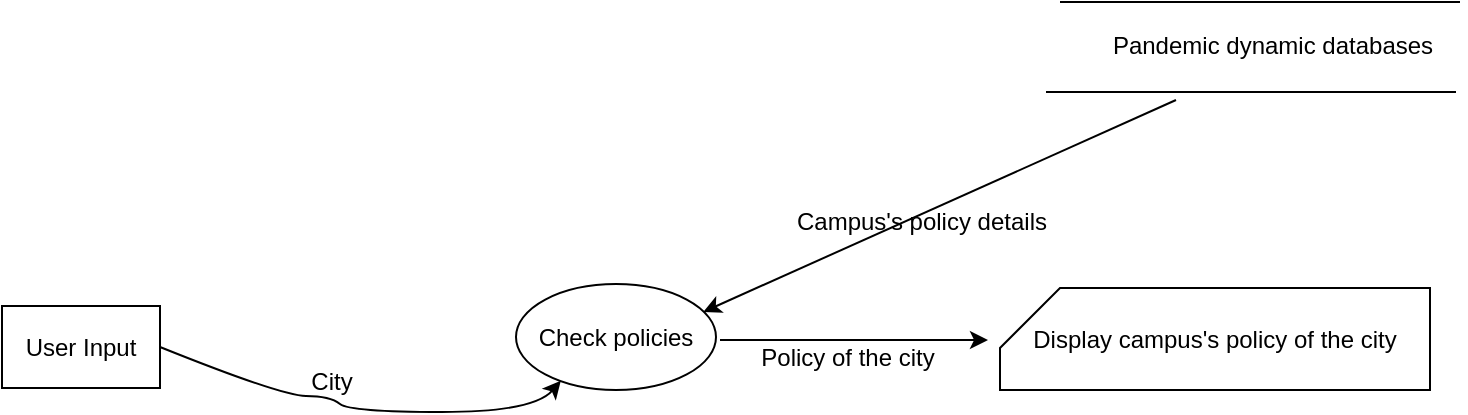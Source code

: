 <mxfile version="16.5.6" type="device"><diagram id="60rVD-ukkQWbykHQvFZt" name="Page-1"><mxGraphModel dx="1038" dy="585" grid="0" gridSize="10" guides="1" tooltips="1" connect="1" arrows="1" fold="1" page="1" pageScale="1" pageWidth="827" pageHeight="1169" math="0" shadow="0"><root><mxCell id="0"/><mxCell id="1" parent="0"/><mxCell id="2h0tKAeWM2zbYq68yF1y-1" value="User Input" style="rounded=0;whiteSpace=wrap;html=1;" vertex="1" parent="1"><mxGeometry x="57" y="274" width="79" height="41" as="geometry"/></mxCell><mxCell id="2h0tKAeWM2zbYq68yF1y-2" value="Check policies" style="ellipse;whiteSpace=wrap;html=1;" vertex="1" parent="1"><mxGeometry x="314" y="263" width="100" height="53" as="geometry"/></mxCell><mxCell id="2h0tKAeWM2zbYq68yF1y-3" value="" style="curved=1;endArrow=classic;html=1;rounded=0;exitX=1;exitY=0.5;exitDx=0;exitDy=0;entryX=0.224;entryY=0.913;entryDx=0;entryDy=0;entryPerimeter=0;" edge="1" parent="1" source="2h0tKAeWM2zbYq68yF1y-1" target="2h0tKAeWM2zbYq68yF1y-2"><mxGeometry width="50" height="50" relative="1" as="geometry"><mxPoint x="387" y="327" as="sourcePoint"/><mxPoint x="437" y="277" as="targetPoint"/><Array as="points"><mxPoint x="197" y="319"/><mxPoint x="221" y="319"/><mxPoint x="231" y="327"/><mxPoint x="323" y="327"/></Array></mxGeometry></mxCell><mxCell id="2h0tKAeWM2zbYq68yF1y-4" value="City" style="text;html=1;strokeColor=none;fillColor=none;align=center;verticalAlign=middle;whiteSpace=wrap;rounded=0;" vertex="1" parent="1"><mxGeometry x="192" y="297" width="60" height="30" as="geometry"/></mxCell><mxCell id="2h0tKAeWM2zbYq68yF1y-5" value="" style="endArrow=none;html=1;rounded=0;startArrow=none;" edge="1" parent="1"><mxGeometry width="50" height="50" relative="1" as="geometry"><mxPoint x="586" y="122" as="sourcePoint"/><mxPoint x="786" y="122" as="targetPoint"/></mxGeometry></mxCell><mxCell id="2h0tKAeWM2zbYq68yF1y-6" value="" style="endArrow=none;html=1;rounded=0;" edge="1" parent="1"><mxGeometry width="50" height="50" relative="1" as="geometry"><mxPoint x="579" y="167" as="sourcePoint"/><mxPoint x="784" y="167" as="targetPoint"/></mxGeometry></mxCell><mxCell id="2h0tKAeWM2zbYq68yF1y-7" value="Pandemic dynamic databases" style="text;html=1;strokeColor=none;fillColor=none;align=center;verticalAlign=middle;whiteSpace=wrap;rounded=0;" vertex="1" parent="1"><mxGeometry x="596" y="130" width="193" height="28" as="geometry"/></mxCell><mxCell id="2h0tKAeWM2zbYq68yF1y-10" value="" style="endArrow=classic;html=1;rounded=0;entryX=0.936;entryY=0.264;entryDx=0;entryDy=0;entryPerimeter=0;" edge="1" parent="1" target="2h0tKAeWM2zbYq68yF1y-2"><mxGeometry width="50" height="50" relative="1" as="geometry"><mxPoint x="644" y="171" as="sourcePoint"/><mxPoint x="434" y="263" as="targetPoint"/></mxGeometry></mxCell><mxCell id="2h0tKAeWM2zbYq68yF1y-11" value="Campus's policy details" style="text;html=1;strokeColor=none;fillColor=none;align=center;verticalAlign=middle;whiteSpace=wrap;rounded=0;" vertex="1" parent="1"><mxGeometry x="422" y="217" width="190" height="30" as="geometry"/></mxCell><mxCell id="2h0tKAeWM2zbYq68yF1y-12" value="" style="endArrow=classic;html=1;rounded=0;" edge="1" parent="1"><mxGeometry width="50" height="50" relative="1" as="geometry"><mxPoint x="416" y="291" as="sourcePoint"/><mxPoint x="550" y="291" as="targetPoint"/></mxGeometry></mxCell><mxCell id="2h0tKAeWM2zbYq68yF1y-13" value="Policy of the city" style="text;html=1;strokeColor=none;fillColor=none;align=center;verticalAlign=middle;whiteSpace=wrap;rounded=0;" vertex="1" parent="1"><mxGeometry x="433" y="287" width="94" height="25" as="geometry"/></mxCell><mxCell id="2h0tKAeWM2zbYq68yF1y-15" value="Display campus's policy of the city" style="shape=card;whiteSpace=wrap;html=1;direction=east;" vertex="1" parent="1"><mxGeometry x="556" y="265" width="215" height="51" as="geometry"/></mxCell></root></mxGraphModel></diagram></mxfile>